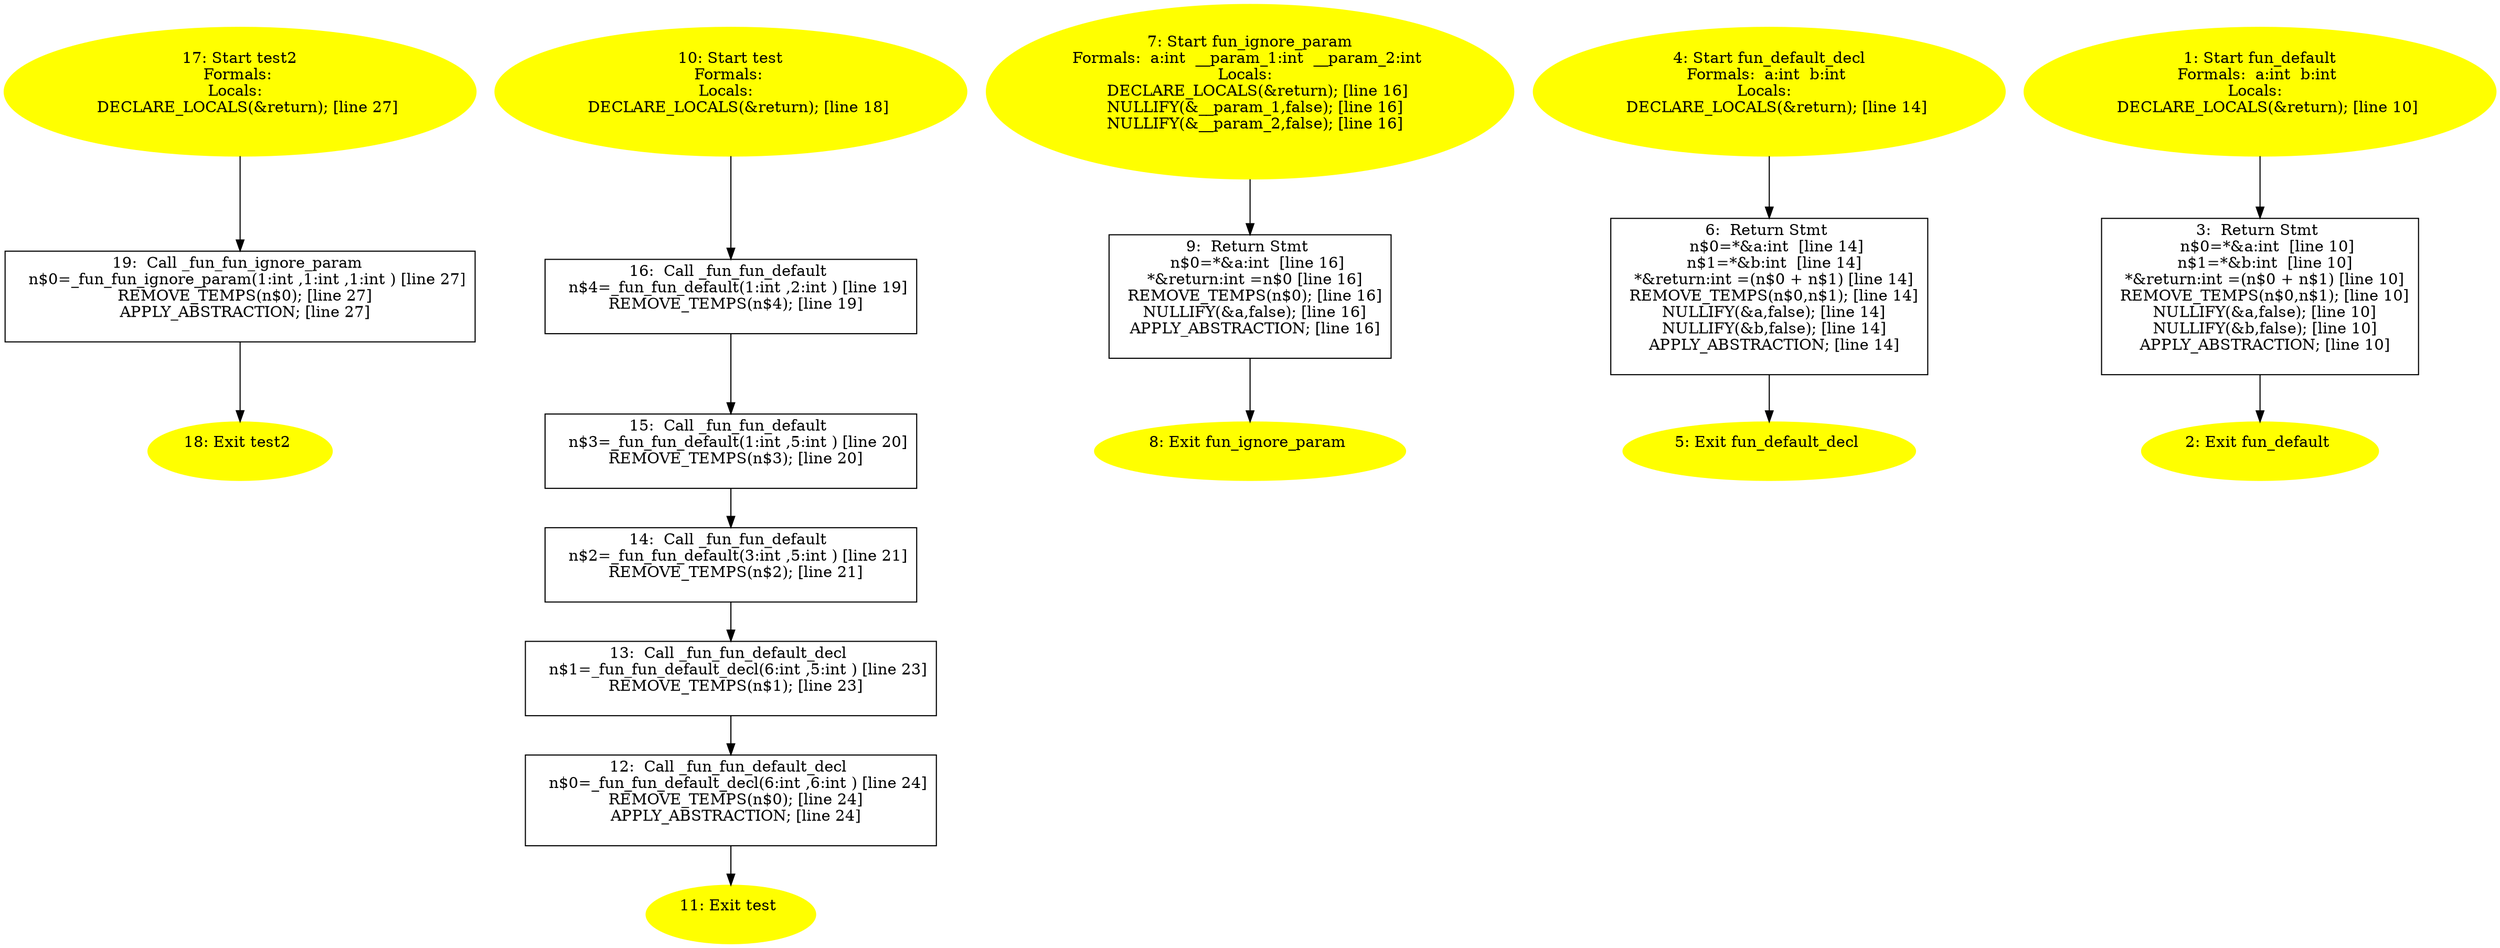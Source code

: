 digraph iCFG {
19 [label="19:  Call _fun_fun_ignore_param \n   n$0=_fun_fun_ignore_param(1:int ,1:int ,1:int ) [line 27]\n  REMOVE_TEMPS(n$0); [line 27]\n  APPLY_ABSTRACTION; [line 27]\n " shape="box"]
	

	 19 -> 18 ;
18 [label="18: Exit test2 \n  " color=yellow style=filled]
	

17 [label="17: Start test2\nFormals: \nLocals:  \n   DECLARE_LOCALS(&return); [line 27]\n " color=yellow style=filled]
	

	 17 -> 19 ;
16 [label="16:  Call _fun_fun_default \n   n$4=_fun_fun_default(1:int ,2:int ) [line 19]\n  REMOVE_TEMPS(n$4); [line 19]\n " shape="box"]
	

	 16 -> 15 ;
15 [label="15:  Call _fun_fun_default \n   n$3=_fun_fun_default(1:int ,5:int ) [line 20]\n  REMOVE_TEMPS(n$3); [line 20]\n " shape="box"]
	

	 15 -> 14 ;
14 [label="14:  Call _fun_fun_default \n   n$2=_fun_fun_default(3:int ,5:int ) [line 21]\n  REMOVE_TEMPS(n$2); [line 21]\n " shape="box"]
	

	 14 -> 13 ;
13 [label="13:  Call _fun_fun_default_decl \n   n$1=_fun_fun_default_decl(6:int ,5:int ) [line 23]\n  REMOVE_TEMPS(n$1); [line 23]\n " shape="box"]
	

	 13 -> 12 ;
12 [label="12:  Call _fun_fun_default_decl \n   n$0=_fun_fun_default_decl(6:int ,6:int ) [line 24]\n  REMOVE_TEMPS(n$0); [line 24]\n  APPLY_ABSTRACTION; [line 24]\n " shape="box"]
	

	 12 -> 11 ;
11 [label="11: Exit test \n  " color=yellow style=filled]
	

10 [label="10: Start test\nFormals: \nLocals:  \n   DECLARE_LOCALS(&return); [line 18]\n " color=yellow style=filled]
	

	 10 -> 16 ;
9 [label="9:  Return Stmt \n   n$0=*&a:int  [line 16]\n  *&return:int =n$0 [line 16]\n  REMOVE_TEMPS(n$0); [line 16]\n  NULLIFY(&a,false); [line 16]\n  APPLY_ABSTRACTION; [line 16]\n " shape="box"]
	

	 9 -> 8 ;
8 [label="8: Exit fun_ignore_param \n  " color=yellow style=filled]
	

7 [label="7: Start fun_ignore_param\nFormals:  a:int  __param_1:int  __param_2:int \nLocals:  \n   DECLARE_LOCALS(&return); [line 16]\n  NULLIFY(&__param_1,false); [line 16]\n  NULLIFY(&__param_2,false); [line 16]\n " color=yellow style=filled]
	

	 7 -> 9 ;
6 [label="6:  Return Stmt \n   n$0=*&a:int  [line 14]\n  n$1=*&b:int  [line 14]\n  *&return:int =(n$0 + n$1) [line 14]\n  REMOVE_TEMPS(n$0,n$1); [line 14]\n  NULLIFY(&a,false); [line 14]\n  NULLIFY(&b,false); [line 14]\n  APPLY_ABSTRACTION; [line 14]\n " shape="box"]
	

	 6 -> 5 ;
5 [label="5: Exit fun_default_decl \n  " color=yellow style=filled]
	

4 [label="4: Start fun_default_decl\nFormals:  a:int  b:int \nLocals:  \n   DECLARE_LOCALS(&return); [line 14]\n " color=yellow style=filled]
	

	 4 -> 6 ;
3 [label="3:  Return Stmt \n   n$0=*&a:int  [line 10]\n  n$1=*&b:int  [line 10]\n  *&return:int =(n$0 + n$1) [line 10]\n  REMOVE_TEMPS(n$0,n$1); [line 10]\n  NULLIFY(&a,false); [line 10]\n  NULLIFY(&b,false); [line 10]\n  APPLY_ABSTRACTION; [line 10]\n " shape="box"]
	

	 3 -> 2 ;
2 [label="2: Exit fun_default \n  " color=yellow style=filled]
	

1 [label="1: Start fun_default\nFormals:  a:int  b:int \nLocals:  \n   DECLARE_LOCALS(&return); [line 10]\n " color=yellow style=filled]
	

	 1 -> 3 ;
}
